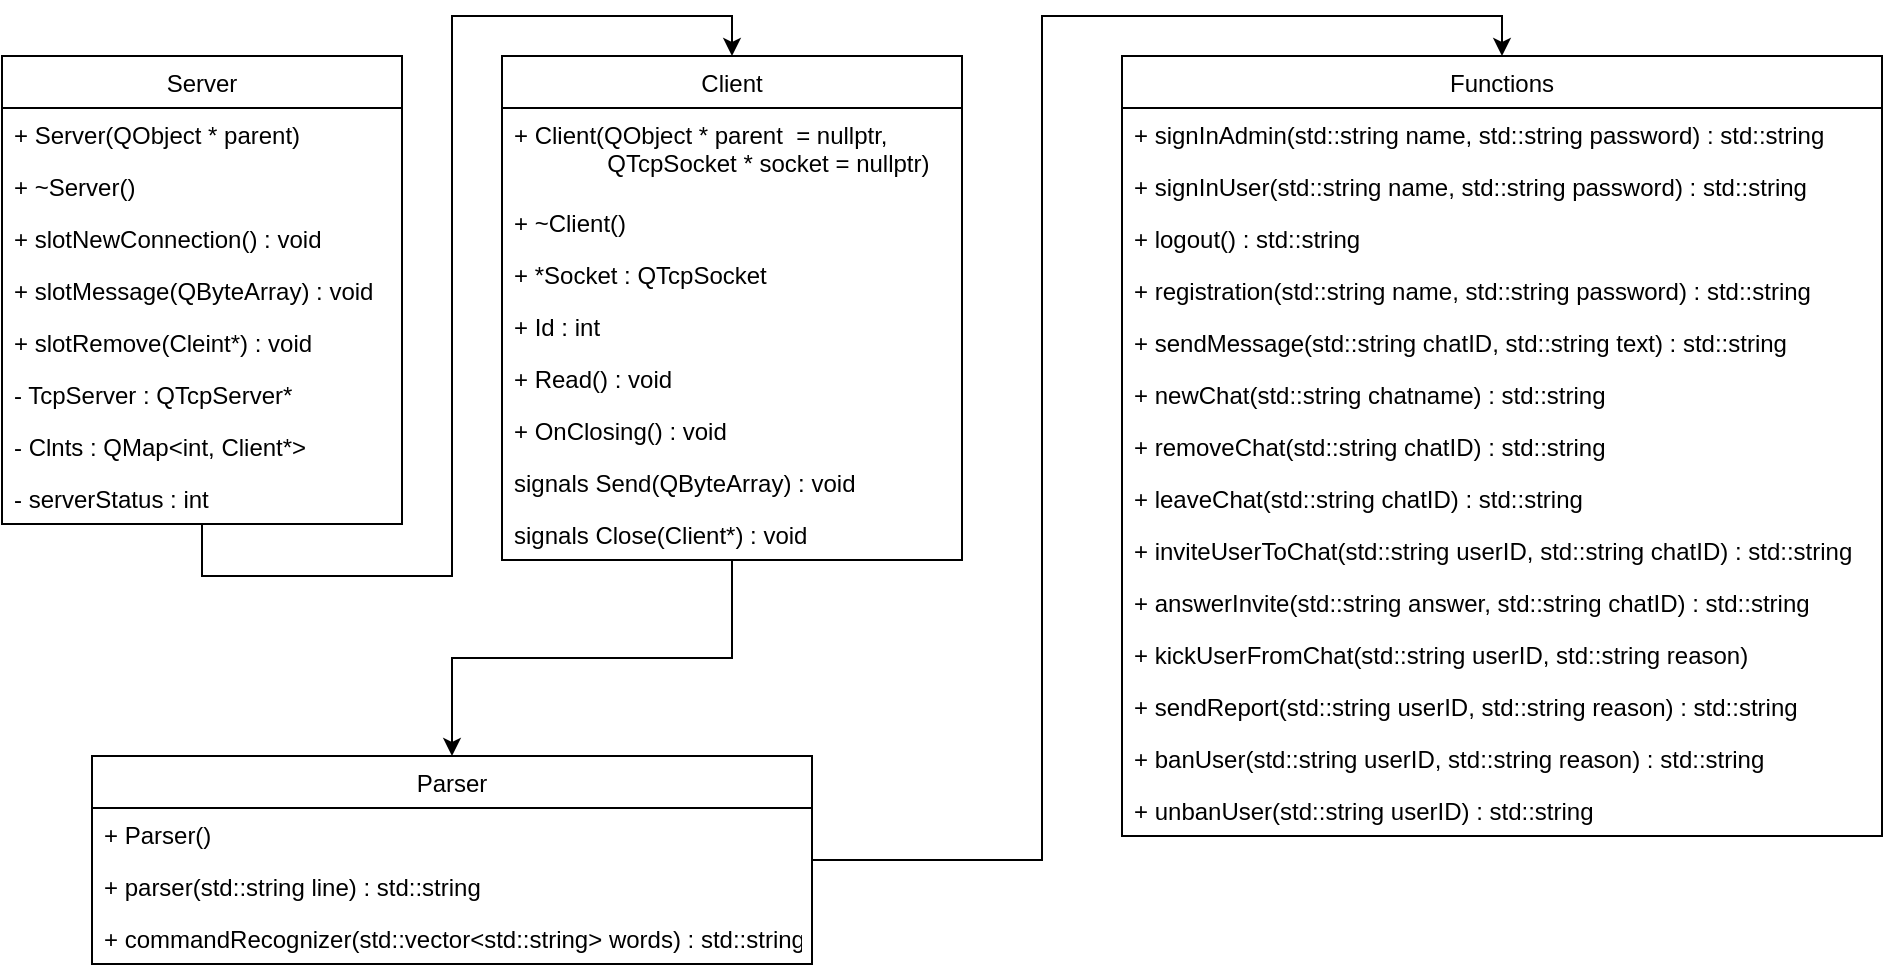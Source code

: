 <mxfile version="20.4.0" type="device"><diagram id="YvBoAXJ2mvlFhVfjpWNf" name="Страница 1"><mxGraphModel dx="1278" dy="571" grid="1" gridSize="10" guides="1" tooltips="1" connect="1" arrows="1" fold="1" page="1" pageScale="1" pageWidth="1169" pageHeight="827" math="0" shadow="0"><root><mxCell id="0"/><mxCell id="1" parent="0"/><mxCell id="cB_nitXdL_TKb8jzLd0s-49" style="edgeStyle=orthogonalEdgeStyle;rounded=0;orthogonalLoop=1;jettySize=auto;html=1;entryX=0.5;entryY=0;entryDx=0;entryDy=0;" edge="1" parent="1" source="cB_nitXdL_TKb8jzLd0s-1" target="cB_nitXdL_TKb8jzLd0s-12"><mxGeometry relative="1" as="geometry"><Array as="points"><mxPoint x="160" y="440"/><mxPoint x="285" y="440"/><mxPoint x="285" y="160"/><mxPoint x="425" y="160"/></Array></mxGeometry></mxCell><mxCell id="cB_nitXdL_TKb8jzLd0s-1" value="Server" style="swimlane;fontStyle=0;childLayout=stackLayout;horizontal=1;startSize=26;fillColor=none;horizontalStack=0;resizeParent=1;resizeParentMax=0;resizeLast=0;collapsible=1;marginBottom=0;" vertex="1" parent="1"><mxGeometry x="60" y="180" width="200" height="234" as="geometry"><mxRectangle x="130" y="220" width="80" height="30" as="alternateBounds"/></mxGeometry></mxCell><mxCell id="cB_nitXdL_TKb8jzLd0s-2" value="+ Server(QObject * parent)" style="text;strokeColor=none;fillColor=none;align=left;verticalAlign=top;spacingLeft=4;spacingRight=4;overflow=hidden;rotatable=0;points=[[0,0.5],[1,0.5]];portConstraint=eastwest;" vertex="1" parent="cB_nitXdL_TKb8jzLd0s-1"><mxGeometry y="26" width="200" height="26" as="geometry"/></mxCell><mxCell id="cB_nitXdL_TKb8jzLd0s-3" value="+ ~Server()" style="text;strokeColor=none;fillColor=none;align=left;verticalAlign=top;spacingLeft=4;spacingRight=4;overflow=hidden;rotatable=0;points=[[0,0.5],[1,0.5]];portConstraint=eastwest;" vertex="1" parent="cB_nitXdL_TKb8jzLd0s-1"><mxGeometry y="52" width="200" height="26" as="geometry"/></mxCell><mxCell id="cB_nitXdL_TKb8jzLd0s-4" value="+ slotNewConnection() : void" style="text;strokeColor=none;fillColor=none;align=left;verticalAlign=top;spacingLeft=4;spacingRight=4;overflow=hidden;rotatable=0;points=[[0,0.5],[1,0.5]];portConstraint=eastwest;" vertex="1" parent="cB_nitXdL_TKb8jzLd0s-1"><mxGeometry y="78" width="200" height="26" as="geometry"/></mxCell><mxCell id="cB_nitXdL_TKb8jzLd0s-7" value="+ slotMessage(QByteArray) : void" style="text;strokeColor=none;fillColor=none;align=left;verticalAlign=top;spacingLeft=4;spacingRight=4;overflow=hidden;rotatable=0;points=[[0,0.5],[1,0.5]];portConstraint=eastwest;" vertex="1" parent="cB_nitXdL_TKb8jzLd0s-1"><mxGeometry y="104" width="200" height="26" as="geometry"/></mxCell><mxCell id="cB_nitXdL_TKb8jzLd0s-8" value="+ slotRemove(Cleint*) : void" style="text;strokeColor=none;fillColor=none;align=left;verticalAlign=top;spacingLeft=4;spacingRight=4;overflow=hidden;rotatable=0;points=[[0,0.5],[1,0.5]];portConstraint=eastwest;" vertex="1" parent="cB_nitXdL_TKb8jzLd0s-1"><mxGeometry y="130" width="200" height="26" as="geometry"/></mxCell><mxCell id="cB_nitXdL_TKb8jzLd0s-9" value="- TcpServer : QTcpServer*" style="text;strokeColor=none;fillColor=none;align=left;verticalAlign=top;spacingLeft=4;spacingRight=4;overflow=hidden;rotatable=0;points=[[0,0.5],[1,0.5]];portConstraint=eastwest;" vertex="1" parent="cB_nitXdL_TKb8jzLd0s-1"><mxGeometry y="156" width="200" height="26" as="geometry"/></mxCell><mxCell id="cB_nitXdL_TKb8jzLd0s-10" value="- Clnts : QMap&lt;int, Client*&gt;" style="text;strokeColor=none;fillColor=none;align=left;verticalAlign=top;spacingLeft=4;spacingRight=4;overflow=hidden;rotatable=0;points=[[0,0.5],[1,0.5]];portConstraint=eastwest;" vertex="1" parent="cB_nitXdL_TKb8jzLd0s-1"><mxGeometry y="182" width="200" height="26" as="geometry"/></mxCell><mxCell id="cB_nitXdL_TKb8jzLd0s-11" value="- serverStatus : int" style="text;strokeColor=none;fillColor=none;align=left;verticalAlign=top;spacingLeft=4;spacingRight=4;overflow=hidden;rotatable=0;points=[[0,0.5],[1,0.5]];portConstraint=eastwest;" vertex="1" parent="cB_nitXdL_TKb8jzLd0s-1"><mxGeometry y="208" width="200" height="26" as="geometry"/></mxCell><mxCell id="cB_nitXdL_TKb8jzLd0s-46" style="edgeStyle=orthogonalEdgeStyle;rounded=0;orthogonalLoop=1;jettySize=auto;html=1;entryX=0.5;entryY=0;entryDx=0;entryDy=0;" edge="1" parent="1" source="cB_nitXdL_TKb8jzLd0s-12" target="cB_nitXdL_TKb8jzLd0s-41"><mxGeometry relative="1" as="geometry"/></mxCell><mxCell id="cB_nitXdL_TKb8jzLd0s-12" value="Client" style="swimlane;fontStyle=0;childLayout=stackLayout;horizontal=1;startSize=26;fillColor=none;horizontalStack=0;resizeParent=1;resizeParentMax=0;resizeLast=0;collapsible=1;marginBottom=0;" vertex="1" parent="1"><mxGeometry x="310" y="180" width="230" height="252" as="geometry"/></mxCell><mxCell id="cB_nitXdL_TKb8jzLd0s-15" value="+ Client(QObject * parent  = nullptr,&#10;              QTcpSocket * socket = nullptr)" style="text;strokeColor=none;fillColor=none;align=left;verticalAlign=top;spacingLeft=4;spacingRight=4;overflow=hidden;rotatable=0;points=[[0,0.5],[1,0.5]];portConstraint=eastwest;" vertex="1" parent="cB_nitXdL_TKb8jzLd0s-12"><mxGeometry y="26" width="230" height="44" as="geometry"/></mxCell><mxCell id="cB_nitXdL_TKb8jzLd0s-17" value="+ ~Client()" style="text;strokeColor=none;fillColor=none;align=left;verticalAlign=top;spacingLeft=4;spacingRight=4;overflow=hidden;rotatable=0;points=[[0,0.5],[1,0.5]];portConstraint=eastwest;" vertex="1" parent="cB_nitXdL_TKb8jzLd0s-12"><mxGeometry y="70" width="230" height="26" as="geometry"/></mxCell><mxCell id="cB_nitXdL_TKb8jzLd0s-18" value="+ *Socket : QTcpSocket" style="text;strokeColor=none;fillColor=none;align=left;verticalAlign=top;spacingLeft=4;spacingRight=4;overflow=hidden;rotatable=0;points=[[0,0.5],[1,0.5]];portConstraint=eastwest;" vertex="1" parent="cB_nitXdL_TKb8jzLd0s-12"><mxGeometry y="96" width="230" height="26" as="geometry"/></mxCell><mxCell id="cB_nitXdL_TKb8jzLd0s-19" value="+ Id : int" style="text;strokeColor=none;fillColor=none;align=left;verticalAlign=top;spacingLeft=4;spacingRight=4;overflow=hidden;rotatable=0;points=[[0,0.5],[1,0.5]];portConstraint=eastwest;" vertex="1" parent="cB_nitXdL_TKb8jzLd0s-12"><mxGeometry y="122" width="230" height="26" as="geometry"/></mxCell><mxCell id="cB_nitXdL_TKb8jzLd0s-20" value="+ Read() : void" style="text;strokeColor=none;fillColor=none;align=left;verticalAlign=top;spacingLeft=4;spacingRight=4;overflow=hidden;rotatable=0;points=[[0,0.5],[1,0.5]];portConstraint=eastwest;" vertex="1" parent="cB_nitXdL_TKb8jzLd0s-12"><mxGeometry y="148" width="230" height="26" as="geometry"/></mxCell><mxCell id="cB_nitXdL_TKb8jzLd0s-21" value="+ OnClosing() : void" style="text;strokeColor=none;fillColor=none;align=left;verticalAlign=top;spacingLeft=4;spacingRight=4;overflow=hidden;rotatable=0;points=[[0,0.5],[1,0.5]];portConstraint=eastwest;" vertex="1" parent="cB_nitXdL_TKb8jzLd0s-12"><mxGeometry y="174" width="230" height="26" as="geometry"/></mxCell><mxCell id="cB_nitXdL_TKb8jzLd0s-22" value="signals Send(QByteArray) : void" style="text;strokeColor=none;fillColor=none;align=left;verticalAlign=top;spacingLeft=4;spacingRight=4;overflow=hidden;rotatable=0;points=[[0,0.5],[1,0.5]];portConstraint=eastwest;" vertex="1" parent="cB_nitXdL_TKb8jzLd0s-12"><mxGeometry y="200" width="230" height="26" as="geometry"/></mxCell><mxCell id="cB_nitXdL_TKb8jzLd0s-23" value="signals Close(Client*) : void" style="text;strokeColor=none;fillColor=none;align=left;verticalAlign=top;spacingLeft=4;spacingRight=4;overflow=hidden;rotatable=0;points=[[0,0.5],[1,0.5]];portConstraint=eastwest;" vertex="1" parent="cB_nitXdL_TKb8jzLd0s-12"><mxGeometry y="226" width="230" height="26" as="geometry"/></mxCell><mxCell id="cB_nitXdL_TKb8jzLd0s-24" value="Functions" style="swimlane;fontStyle=0;childLayout=stackLayout;horizontal=1;startSize=26;fillColor=none;horizontalStack=0;resizeParent=1;resizeParentMax=0;resizeLast=0;collapsible=1;marginBottom=0;" vertex="1" parent="1"><mxGeometry x="620" y="180" width="380" height="390" as="geometry"/></mxCell><mxCell id="cB_nitXdL_TKb8jzLd0s-27" value="+ signInAdmin(std::string name, std::string password) : std::string" style="text;strokeColor=none;fillColor=none;align=left;verticalAlign=top;spacingLeft=4;spacingRight=4;overflow=hidden;rotatable=0;points=[[0,0.5],[1,0.5]];portConstraint=eastwest;" vertex="1" parent="cB_nitXdL_TKb8jzLd0s-24"><mxGeometry y="26" width="380" height="26" as="geometry"/></mxCell><mxCell id="cB_nitXdL_TKb8jzLd0s-28" value="+ signInUser(std::string name, std::string password) : std::string" style="text;strokeColor=none;fillColor=none;align=left;verticalAlign=top;spacingLeft=4;spacingRight=4;overflow=hidden;rotatable=0;points=[[0,0.5],[1,0.5]];portConstraint=eastwest;" vertex="1" parent="cB_nitXdL_TKb8jzLd0s-24"><mxGeometry y="52" width="380" height="26" as="geometry"/></mxCell><mxCell id="cB_nitXdL_TKb8jzLd0s-29" value="+ logout() : std::string" style="text;strokeColor=none;fillColor=none;align=left;verticalAlign=top;spacingLeft=4;spacingRight=4;overflow=hidden;rotatable=0;points=[[0,0.5],[1,0.5]];portConstraint=eastwest;" vertex="1" parent="cB_nitXdL_TKb8jzLd0s-24"><mxGeometry y="78" width="380" height="26" as="geometry"/></mxCell><mxCell id="cB_nitXdL_TKb8jzLd0s-30" value="+ registration(std::string name, std::string password) : std::string" style="text;strokeColor=none;fillColor=none;align=left;verticalAlign=top;spacingLeft=4;spacingRight=4;overflow=hidden;rotatable=0;points=[[0,0.5],[1,0.5]];portConstraint=eastwest;" vertex="1" parent="cB_nitXdL_TKb8jzLd0s-24"><mxGeometry y="104" width="380" height="26" as="geometry"/></mxCell><mxCell id="cB_nitXdL_TKb8jzLd0s-31" value="+ sendMessage(std::string chatID, std::string text) : std::string" style="text;strokeColor=none;fillColor=none;align=left;verticalAlign=top;spacingLeft=4;spacingRight=4;overflow=hidden;rotatable=0;points=[[0,0.5],[1,0.5]];portConstraint=eastwest;" vertex="1" parent="cB_nitXdL_TKb8jzLd0s-24"><mxGeometry y="130" width="380" height="26" as="geometry"/></mxCell><mxCell id="cB_nitXdL_TKb8jzLd0s-32" value="+ newChat(std::string chatname) : std::string" style="text;strokeColor=none;fillColor=none;align=left;verticalAlign=top;spacingLeft=4;spacingRight=4;overflow=hidden;rotatable=0;points=[[0,0.5],[1,0.5]];portConstraint=eastwest;" vertex="1" parent="cB_nitXdL_TKb8jzLd0s-24"><mxGeometry y="156" width="380" height="26" as="geometry"/></mxCell><mxCell id="cB_nitXdL_TKb8jzLd0s-33" value="+ removeChat(std::string chatID) : std::string" style="text;strokeColor=none;fillColor=none;align=left;verticalAlign=top;spacingLeft=4;spacingRight=4;overflow=hidden;rotatable=0;points=[[0,0.5],[1,0.5]];portConstraint=eastwest;" vertex="1" parent="cB_nitXdL_TKb8jzLd0s-24"><mxGeometry y="182" width="380" height="26" as="geometry"/></mxCell><mxCell id="cB_nitXdL_TKb8jzLd0s-34" value="+ leaveChat(std::string chatID) : std::string" style="text;strokeColor=none;fillColor=none;align=left;verticalAlign=top;spacingLeft=4;spacingRight=4;overflow=hidden;rotatable=0;points=[[0,0.5],[1,0.5]];portConstraint=eastwest;" vertex="1" parent="cB_nitXdL_TKb8jzLd0s-24"><mxGeometry y="208" width="380" height="26" as="geometry"/></mxCell><mxCell id="cB_nitXdL_TKb8jzLd0s-35" value="+ inviteUserToChat(std::string userID, std::string chatID) : std::string" style="text;strokeColor=none;fillColor=none;align=left;verticalAlign=top;spacingLeft=4;spacingRight=4;overflow=hidden;rotatable=0;points=[[0,0.5],[1,0.5]];portConstraint=eastwest;" vertex="1" parent="cB_nitXdL_TKb8jzLd0s-24"><mxGeometry y="234" width="380" height="26" as="geometry"/></mxCell><mxCell id="cB_nitXdL_TKb8jzLd0s-36" value="+ answerInvite(std::string answer, std::string chatID) : std::string" style="text;strokeColor=none;fillColor=none;align=left;verticalAlign=top;spacingLeft=4;spacingRight=4;overflow=hidden;rotatable=0;points=[[0,0.5],[1,0.5]];portConstraint=eastwest;" vertex="1" parent="cB_nitXdL_TKb8jzLd0s-24"><mxGeometry y="260" width="380" height="26" as="geometry"/></mxCell><mxCell id="cB_nitXdL_TKb8jzLd0s-37" value="+ kickUserFromChat(std::string userID, std::string reason)" style="text;strokeColor=none;fillColor=none;align=left;verticalAlign=top;spacingLeft=4;spacingRight=4;overflow=hidden;rotatable=0;points=[[0,0.5],[1,0.5]];portConstraint=eastwest;" vertex="1" parent="cB_nitXdL_TKb8jzLd0s-24"><mxGeometry y="286" width="380" height="26" as="geometry"/></mxCell><mxCell id="cB_nitXdL_TKb8jzLd0s-38" value="+ sendReport(std::string userID, std::string reason) : std::string" style="text;strokeColor=none;fillColor=none;align=left;verticalAlign=top;spacingLeft=4;spacingRight=4;overflow=hidden;rotatable=0;points=[[0,0.5],[1,0.5]];portConstraint=eastwest;" vertex="1" parent="cB_nitXdL_TKb8jzLd0s-24"><mxGeometry y="312" width="380" height="26" as="geometry"/></mxCell><mxCell id="cB_nitXdL_TKb8jzLd0s-39" value="+ banUser(std::string userID, std::string reason) : std::string" style="text;strokeColor=none;fillColor=none;align=left;verticalAlign=top;spacingLeft=4;spacingRight=4;overflow=hidden;rotatable=0;points=[[0,0.5],[1,0.5]];portConstraint=eastwest;" vertex="1" parent="cB_nitXdL_TKb8jzLd0s-24"><mxGeometry y="338" width="380" height="26" as="geometry"/></mxCell><mxCell id="cB_nitXdL_TKb8jzLd0s-40" value="+ unbanUser(std::string userID) : std::string" style="text;strokeColor=none;fillColor=none;align=left;verticalAlign=top;spacingLeft=4;spacingRight=4;overflow=hidden;rotatable=0;points=[[0,0.5],[1,0.5]];portConstraint=eastwest;" vertex="1" parent="cB_nitXdL_TKb8jzLd0s-24"><mxGeometry y="364" width="380" height="26" as="geometry"/></mxCell><mxCell id="cB_nitXdL_TKb8jzLd0s-48" style="edgeStyle=orthogonalEdgeStyle;rounded=0;orthogonalLoop=1;jettySize=auto;html=1;entryX=0.5;entryY=0;entryDx=0;entryDy=0;" edge="1" parent="1" source="cB_nitXdL_TKb8jzLd0s-41" target="cB_nitXdL_TKb8jzLd0s-24"><mxGeometry relative="1" as="geometry"><Array as="points"><mxPoint x="580" y="582"/><mxPoint x="580" y="160"/><mxPoint x="810" y="160"/></Array></mxGeometry></mxCell><mxCell id="cB_nitXdL_TKb8jzLd0s-41" value="Parser" style="swimlane;fontStyle=0;childLayout=stackLayout;horizontal=1;startSize=26;fillColor=none;horizontalStack=0;resizeParent=1;resizeParentMax=0;resizeLast=0;collapsible=1;marginBottom=0;" vertex="1" parent="1"><mxGeometry x="105" y="530" width="360" height="104" as="geometry"/></mxCell><mxCell id="cB_nitXdL_TKb8jzLd0s-42" value="+ Parser()" style="text;strokeColor=none;fillColor=none;align=left;verticalAlign=top;spacingLeft=4;spacingRight=4;overflow=hidden;rotatable=0;points=[[0,0.5],[1,0.5]];portConstraint=eastwest;" vertex="1" parent="cB_nitXdL_TKb8jzLd0s-41"><mxGeometry y="26" width="360" height="26" as="geometry"/></mxCell><mxCell id="cB_nitXdL_TKb8jzLd0s-43" value="+ parser(std::string line) : std::string" style="text;strokeColor=none;fillColor=none;align=left;verticalAlign=top;spacingLeft=4;spacingRight=4;overflow=hidden;rotatable=0;points=[[0,0.5],[1,0.5]];portConstraint=eastwest;" vertex="1" parent="cB_nitXdL_TKb8jzLd0s-41"><mxGeometry y="52" width="360" height="26" as="geometry"/></mxCell><mxCell id="cB_nitXdL_TKb8jzLd0s-45" value="+ commandRecognizer(std::vector&lt;std::string&gt; words) : std::string" style="text;strokeColor=none;fillColor=none;align=left;verticalAlign=top;spacingLeft=4;spacingRight=4;overflow=hidden;rotatable=0;points=[[0,0.5],[1,0.5]];portConstraint=eastwest;" vertex="1" parent="cB_nitXdL_TKb8jzLd0s-41"><mxGeometry y="78" width="360" height="26" as="geometry"/></mxCell></root></mxGraphModel></diagram></mxfile>
